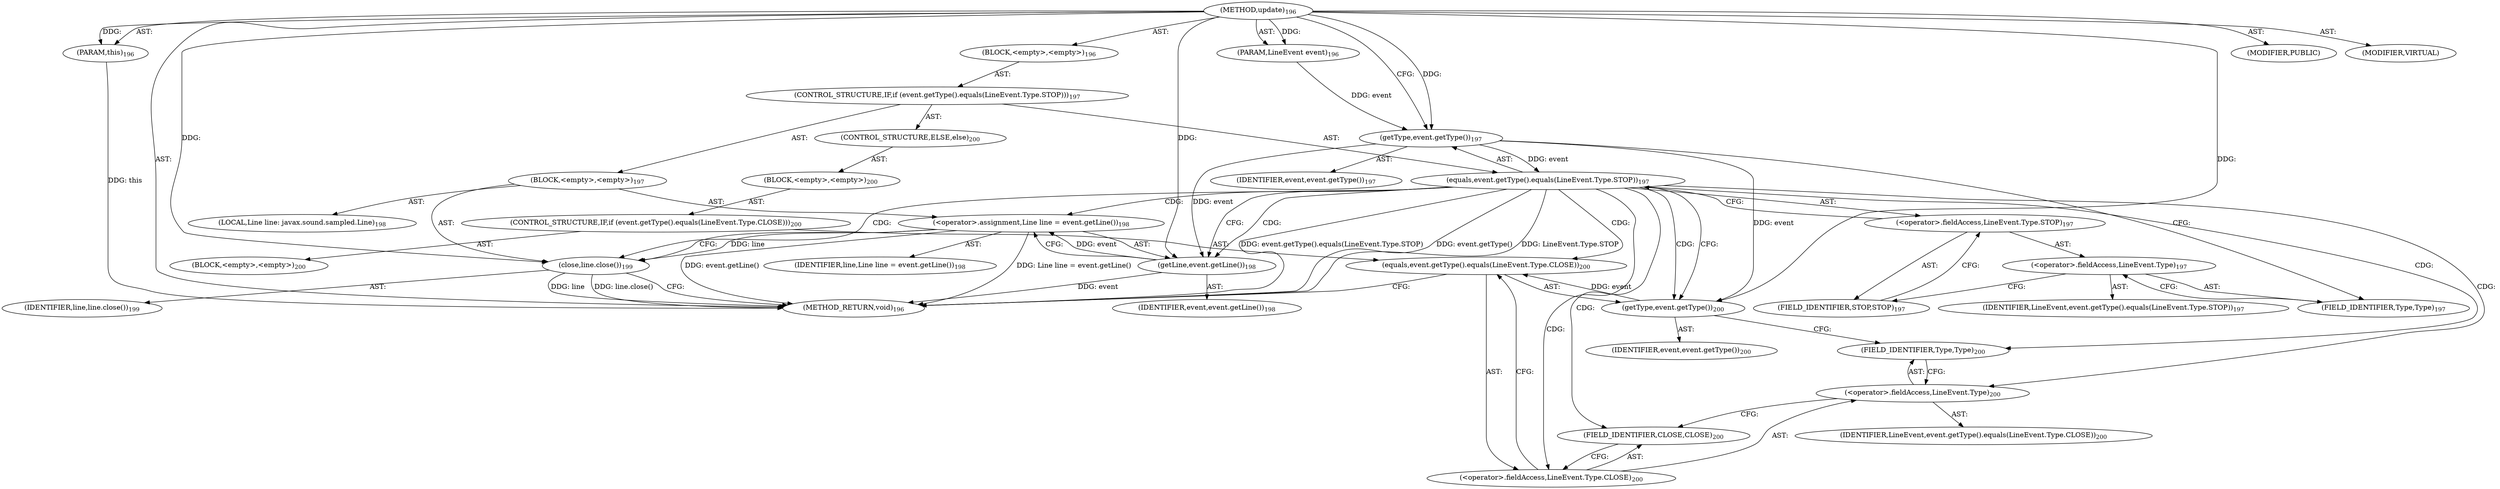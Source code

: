 digraph "update" {  
"111669149702" [label = <(METHOD,update)<SUB>196</SUB>> ]
"115964117013" [label = <(PARAM,this)<SUB>196</SUB>> ]
"115964117014" [label = <(PARAM,LineEvent event)<SUB>196</SUB>> ]
"25769803795" [label = <(BLOCK,&lt;empty&gt;,&lt;empty&gt;)<SUB>196</SUB>> ]
"47244640269" [label = <(CONTROL_STRUCTURE,IF,if (event.getType().equals(LineEvent.Type.STOP)))<SUB>197</SUB>> ]
"30064771133" [label = <(equals,event.getType().equals(LineEvent.Type.STOP))<SUB>197</SUB>> ]
"30064771134" [label = <(getType,event.getType())<SUB>197</SUB>> ]
"68719476799" [label = <(IDENTIFIER,event,event.getType())<SUB>197</SUB>> ]
"30064771135" [label = <(&lt;operator&gt;.fieldAccess,LineEvent.Type.STOP)<SUB>197</SUB>> ]
"30064771136" [label = <(&lt;operator&gt;.fieldAccess,LineEvent.Type)<SUB>197</SUB>> ]
"68719476800" [label = <(IDENTIFIER,LineEvent,event.getType().equals(LineEvent.Type.STOP))<SUB>197</SUB>> ]
"55834574863" [label = <(FIELD_IDENTIFIER,Type,Type)<SUB>197</SUB>> ]
"55834574864" [label = <(FIELD_IDENTIFIER,STOP,STOP)<SUB>197</SUB>> ]
"25769803796" [label = <(BLOCK,&lt;empty&gt;,&lt;empty&gt;)<SUB>197</SUB>> ]
"94489280516" [label = <(LOCAL,Line line: javax.sound.sampled.Line)<SUB>198</SUB>> ]
"30064771137" [label = <(&lt;operator&gt;.assignment,Line line = event.getLine())<SUB>198</SUB>> ]
"68719476801" [label = <(IDENTIFIER,line,Line line = event.getLine())<SUB>198</SUB>> ]
"30064771138" [label = <(getLine,event.getLine())<SUB>198</SUB>> ]
"68719476802" [label = <(IDENTIFIER,event,event.getLine())<SUB>198</SUB>> ]
"30064771139" [label = <(close,line.close())<SUB>199</SUB>> ]
"68719476803" [label = <(IDENTIFIER,line,line.close())<SUB>199</SUB>> ]
"47244640270" [label = <(CONTROL_STRUCTURE,ELSE,else)<SUB>200</SUB>> ]
"25769803797" [label = <(BLOCK,&lt;empty&gt;,&lt;empty&gt;)<SUB>200</SUB>> ]
"47244640271" [label = <(CONTROL_STRUCTURE,IF,if (event.getType().equals(LineEvent.Type.CLOSE)))<SUB>200</SUB>> ]
"30064771140" [label = <(equals,event.getType().equals(LineEvent.Type.CLOSE))<SUB>200</SUB>> ]
"30064771141" [label = <(getType,event.getType())<SUB>200</SUB>> ]
"68719476804" [label = <(IDENTIFIER,event,event.getType())<SUB>200</SUB>> ]
"30064771142" [label = <(&lt;operator&gt;.fieldAccess,LineEvent.Type.CLOSE)<SUB>200</SUB>> ]
"30064771143" [label = <(&lt;operator&gt;.fieldAccess,LineEvent.Type)<SUB>200</SUB>> ]
"68719476805" [label = <(IDENTIFIER,LineEvent,event.getType().equals(LineEvent.Type.CLOSE))<SUB>200</SUB>> ]
"55834574865" [label = <(FIELD_IDENTIFIER,Type,Type)<SUB>200</SUB>> ]
"55834574866" [label = <(FIELD_IDENTIFIER,CLOSE,CLOSE)<SUB>200</SUB>> ]
"25769803798" [label = <(BLOCK,&lt;empty&gt;,&lt;empty&gt;)<SUB>200</SUB>> ]
"133143986194" [label = <(MODIFIER,PUBLIC)> ]
"133143986195" [label = <(MODIFIER,VIRTUAL)> ]
"128849018886" [label = <(METHOD_RETURN,void)<SUB>196</SUB>> ]
  "111669149702" -> "115964117013"  [ label = "AST: "] 
  "111669149702" -> "115964117014"  [ label = "AST: "] 
  "111669149702" -> "25769803795"  [ label = "AST: "] 
  "111669149702" -> "133143986194"  [ label = "AST: "] 
  "111669149702" -> "133143986195"  [ label = "AST: "] 
  "111669149702" -> "128849018886"  [ label = "AST: "] 
  "25769803795" -> "47244640269"  [ label = "AST: "] 
  "47244640269" -> "30064771133"  [ label = "AST: "] 
  "47244640269" -> "25769803796"  [ label = "AST: "] 
  "47244640269" -> "47244640270"  [ label = "AST: "] 
  "30064771133" -> "30064771134"  [ label = "AST: "] 
  "30064771133" -> "30064771135"  [ label = "AST: "] 
  "30064771134" -> "68719476799"  [ label = "AST: "] 
  "30064771135" -> "30064771136"  [ label = "AST: "] 
  "30064771135" -> "55834574864"  [ label = "AST: "] 
  "30064771136" -> "68719476800"  [ label = "AST: "] 
  "30064771136" -> "55834574863"  [ label = "AST: "] 
  "25769803796" -> "94489280516"  [ label = "AST: "] 
  "25769803796" -> "30064771137"  [ label = "AST: "] 
  "25769803796" -> "30064771139"  [ label = "AST: "] 
  "30064771137" -> "68719476801"  [ label = "AST: "] 
  "30064771137" -> "30064771138"  [ label = "AST: "] 
  "30064771138" -> "68719476802"  [ label = "AST: "] 
  "30064771139" -> "68719476803"  [ label = "AST: "] 
  "47244640270" -> "25769803797"  [ label = "AST: "] 
  "25769803797" -> "47244640271"  [ label = "AST: "] 
  "47244640271" -> "30064771140"  [ label = "AST: "] 
  "47244640271" -> "25769803798"  [ label = "AST: "] 
  "30064771140" -> "30064771141"  [ label = "AST: "] 
  "30064771140" -> "30064771142"  [ label = "AST: "] 
  "30064771141" -> "68719476804"  [ label = "AST: "] 
  "30064771142" -> "30064771143"  [ label = "AST: "] 
  "30064771142" -> "55834574866"  [ label = "AST: "] 
  "30064771143" -> "68719476805"  [ label = "AST: "] 
  "30064771143" -> "55834574865"  [ label = "AST: "] 
  "30064771133" -> "30064771138"  [ label = "CFG: "] 
  "30064771133" -> "30064771141"  [ label = "CFG: "] 
  "30064771134" -> "55834574863"  [ label = "CFG: "] 
  "30064771135" -> "30064771133"  [ label = "CFG: "] 
  "30064771137" -> "30064771139"  [ label = "CFG: "] 
  "30064771139" -> "128849018886"  [ label = "CFG: "] 
  "30064771136" -> "55834574864"  [ label = "CFG: "] 
  "55834574864" -> "30064771135"  [ label = "CFG: "] 
  "30064771138" -> "30064771137"  [ label = "CFG: "] 
  "55834574863" -> "30064771136"  [ label = "CFG: "] 
  "30064771140" -> "128849018886"  [ label = "CFG: "] 
  "30064771141" -> "55834574865"  [ label = "CFG: "] 
  "30064771142" -> "30064771140"  [ label = "CFG: "] 
  "30064771143" -> "55834574866"  [ label = "CFG: "] 
  "55834574866" -> "30064771142"  [ label = "CFG: "] 
  "55834574865" -> "30064771143"  [ label = "CFG: "] 
  "111669149702" -> "30064771134"  [ label = "CFG: "] 
  "115964117013" -> "128849018886"  [ label = "DDG: this"] 
  "30064771133" -> "128849018886"  [ label = "DDG: event.getType()"] 
  "30064771133" -> "128849018886"  [ label = "DDG: LineEvent.Type.STOP"] 
  "30064771133" -> "128849018886"  [ label = "DDG: event.getType().equals(LineEvent.Type.STOP)"] 
  "30064771138" -> "128849018886"  [ label = "DDG: event"] 
  "30064771137" -> "128849018886"  [ label = "DDG: event.getLine()"] 
  "30064771137" -> "128849018886"  [ label = "DDG: Line line = event.getLine()"] 
  "30064771139" -> "128849018886"  [ label = "DDG: line"] 
  "30064771139" -> "128849018886"  [ label = "DDG: line.close()"] 
  "111669149702" -> "115964117013"  [ label = "DDG: "] 
  "111669149702" -> "115964117014"  [ label = "DDG: "] 
  "30064771134" -> "30064771133"  [ label = "DDG: event"] 
  "30064771138" -> "30064771137"  [ label = "DDG: event"] 
  "115964117014" -> "30064771134"  [ label = "DDG: event"] 
  "111669149702" -> "30064771134"  [ label = "DDG: "] 
  "30064771137" -> "30064771139"  [ label = "DDG: line"] 
  "111669149702" -> "30064771139"  [ label = "DDG: "] 
  "30064771134" -> "30064771138"  [ label = "DDG: event"] 
  "111669149702" -> "30064771138"  [ label = "DDG: "] 
  "30064771141" -> "30064771140"  [ label = "DDG: event"] 
  "30064771134" -> "30064771141"  [ label = "DDG: event"] 
  "111669149702" -> "30064771141"  [ label = "DDG: "] 
  "30064771133" -> "55834574865"  [ label = "CDG: "] 
  "30064771133" -> "55834574866"  [ label = "CDG: "] 
  "30064771133" -> "30064771143"  [ label = "CDG: "] 
  "30064771133" -> "30064771141"  [ label = "CDG: "] 
  "30064771133" -> "30064771142"  [ label = "CDG: "] 
  "30064771133" -> "30064771139"  [ label = "CDG: "] 
  "30064771133" -> "30064771140"  [ label = "CDG: "] 
  "30064771133" -> "30064771137"  [ label = "CDG: "] 
  "30064771133" -> "30064771138"  [ label = "CDG: "] 
}
